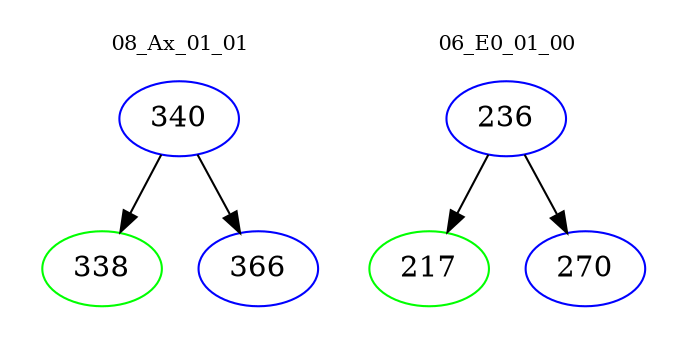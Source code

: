 digraph{
subgraph cluster_0 {
color = white
label = "08_Ax_01_01";
fontsize=10;
T0_340 [label="340", color="blue"]
T0_340 -> T0_338 [color="black"]
T0_338 [label="338", color="green"]
T0_340 -> T0_366 [color="black"]
T0_366 [label="366", color="blue"]
}
subgraph cluster_1 {
color = white
label = "06_E0_01_00";
fontsize=10;
T1_236 [label="236", color="blue"]
T1_236 -> T1_217 [color="black"]
T1_217 [label="217", color="green"]
T1_236 -> T1_270 [color="black"]
T1_270 [label="270", color="blue"]
}
}
